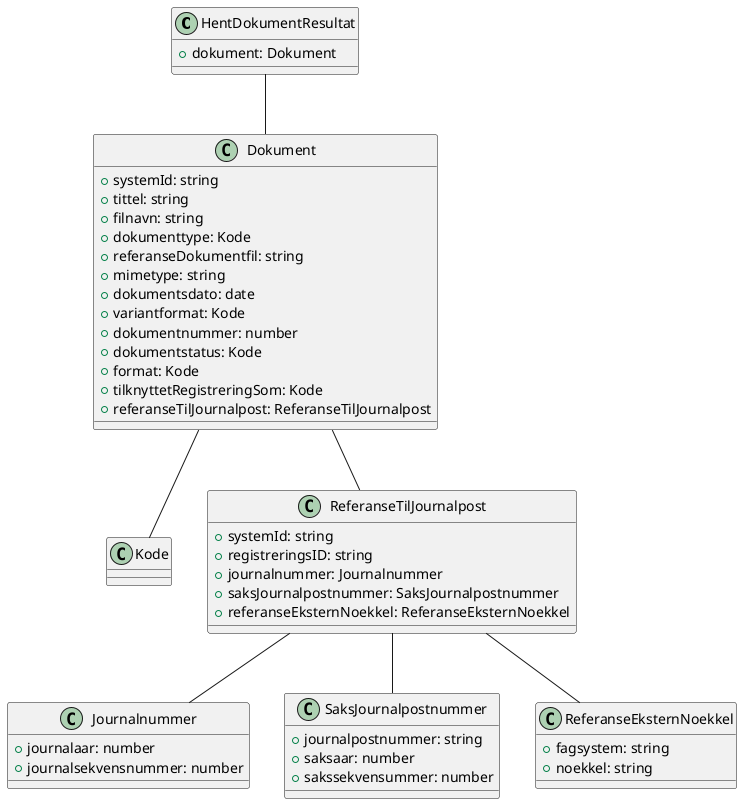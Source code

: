 @startuml

class HentDokumentResultat {
    +dokument: Dokument
}

HentDokumentResultat -- Dokument

class Dokument {
    +systemId: string
    +tittel: string
    +filnavn: string
    +dokumenttype: Kode
    +referanseDokumentfil: string
    +mimetype: string
    +dokumentsdato: date
    +variantformat: Kode
    +dokumentnummer: number
    +dokumentstatus: Kode
    +format: Kode
    +tilknyttetRegistreringSom: Kode
    +referanseTilJournalpost: ReferanseTilJournalpost
    
}

Dokument -- Kode
Dokument -- ReferanseTilJournalpost

class ReferanseTilJournalpost {
    +systemId: string
    +registreringsID: string
    +journalnummer: Journalnummer
    +saksJournalpostnummer: SaksJournalpostnummer
    +referanseEksternNoekkel: ReferanseEksternNoekkel
}

ReferanseTilJournalpost -- Journalnummer
ReferanseTilJournalpost -- SaksJournalpostnummer
ReferanseTilJournalpost -- ReferanseEksternNoekkel

class ReferanseEksternNoekkel {
    +fagsystem: string
    +noekkel: string
}

class Journalnummer {
    +journalaar: number
    +journalsekvensnummer: number
}


class SaksJournalpostnummer {
    +journalpostnummer: string
    +saksaar: number
    +sakssekvensummer: number
}

@enduml